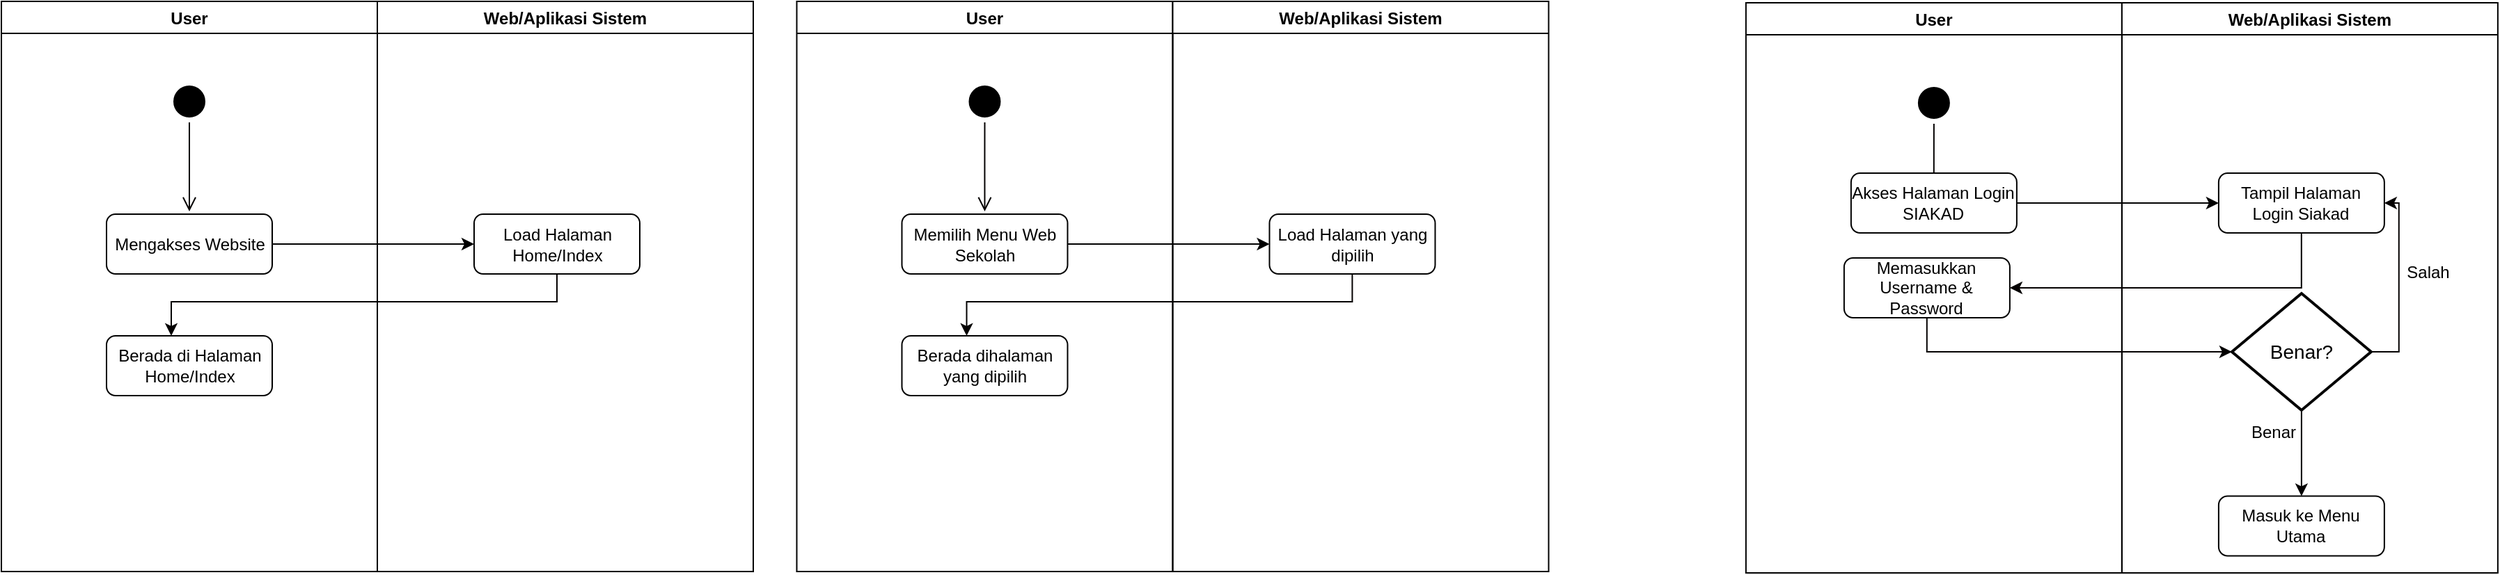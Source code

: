 <mxfile version="11.1.4" type="github"><diagram id="Y_ZaYRKCudJ9TTpaCUvv" name="Page-1"><mxGraphModel dx="925" dy="935" grid="0" gridSize="10" guides="1" tooltips="1" connect="1" arrows="1" fold="1" page="0" pageScale="1" pageWidth="850" pageHeight="1100" math="0" shadow="0"><root><mxCell id="0"/><mxCell id="1" parent="0"/><mxCell id="XQGy6PKdpagmvfgXkCL8-1" value="User" style="swimlane;" vertex="1" parent="1"><mxGeometry x="100" y="-70" width="270" height="410" as="geometry"/></mxCell><mxCell id="XQGy6PKdpagmvfgXkCL8-3" value="" style="ellipse;html=1;shape=startState;fillColor=#000000;strokeColor=#000000;" vertex="1" parent="XQGy6PKdpagmvfgXkCL8-1"><mxGeometry x="120" y="57" width="30" height="30" as="geometry"/></mxCell><mxCell id="XQGy6PKdpagmvfgXkCL8-4" value="" style="edgeStyle=orthogonalEdgeStyle;html=1;verticalAlign=bottom;endArrow=open;endSize=8;strokeColor=#030000;" edge="1" source="XQGy6PKdpagmvfgXkCL8-3" parent="XQGy6PKdpagmvfgXkCL8-1"><mxGeometry relative="1" as="geometry"><mxPoint x="135" y="151" as="targetPoint"/><mxPoint x="135" y="85" as="sourcePoint"/><Array as="points"/></mxGeometry></mxCell><mxCell id="XQGy6PKdpagmvfgXkCL8-5" value="Mengakses Website" style="shape=ext;rounded=1;html=1;whiteSpace=wrap;" vertex="1" parent="XQGy6PKdpagmvfgXkCL8-1"><mxGeometry x="75.5" y="153" width="119" height="43" as="geometry"/></mxCell><mxCell id="XQGy6PKdpagmvfgXkCL8-9" value="Berada di Halaman Home/Index" style="shape=ext;rounded=1;html=1;whiteSpace=wrap;" vertex="1" parent="XQGy6PKdpagmvfgXkCL8-1"><mxGeometry x="75.5" y="240.5" width="119" height="43" as="geometry"/></mxCell><mxCell id="XQGy6PKdpagmvfgXkCL8-2" value="Web/Aplikasi Sistem" style="swimlane;" vertex="1" parent="1"><mxGeometry x="370" y="-70" width="270" height="410" as="geometry"/></mxCell><mxCell id="XQGy6PKdpagmvfgXkCL8-7" value="Load Halaman Home/Index" style="shape=ext;rounded=1;html=1;whiteSpace=wrap;" vertex="1" parent="XQGy6PKdpagmvfgXkCL8-2"><mxGeometry x="69.5" y="153" width="119" height="43" as="geometry"/></mxCell><mxCell id="XQGy6PKdpagmvfgXkCL8-6" style="edgeStyle=orthogonalEdgeStyle;rounded=0;orthogonalLoop=1;jettySize=auto;html=1;" edge="1" parent="1" source="XQGy6PKdpagmvfgXkCL8-5" target="XQGy6PKdpagmvfgXkCL8-7"><mxGeometry relative="1" as="geometry"><mxPoint x="411.748" y="104.5" as="targetPoint"/></mxGeometry></mxCell><mxCell id="XQGy6PKdpagmvfgXkCL8-8" style="edgeStyle=orthogonalEdgeStyle;rounded=0;orthogonalLoop=1;jettySize=auto;html=1;strokeColor=#030000;" edge="1" parent="1" source="XQGy6PKdpagmvfgXkCL8-7" target="XQGy6PKdpagmvfgXkCL8-9"><mxGeometry relative="1" as="geometry"><mxPoint x="222" y="187" as="targetPoint"/><Array as="points"><mxPoint x="499" y="146"/><mxPoint x="222" y="146"/></Array></mxGeometry></mxCell><mxCell id="XQGy6PKdpagmvfgXkCL8-10" value="User" style="swimlane;" vertex="1" parent="1"><mxGeometry x="671.241" y="-70" width="270" height="410" as="geometry"/></mxCell><mxCell id="XQGy6PKdpagmvfgXkCL8-11" value="" style="ellipse;html=1;shape=startState;fillColor=#000000;strokeColor=#000000;" vertex="1" parent="XQGy6PKdpagmvfgXkCL8-10"><mxGeometry x="120" y="57" width="30" height="30" as="geometry"/></mxCell><mxCell id="XQGy6PKdpagmvfgXkCL8-12" value="" style="edgeStyle=orthogonalEdgeStyle;html=1;verticalAlign=bottom;endArrow=open;endSize=8;strokeColor=#030000;" edge="1" parent="XQGy6PKdpagmvfgXkCL8-10" source="XQGy6PKdpagmvfgXkCL8-11"><mxGeometry relative="1" as="geometry"><mxPoint x="135" y="151" as="targetPoint"/><mxPoint x="135" y="85" as="sourcePoint"/><Array as="points"/></mxGeometry></mxCell><mxCell id="XQGy6PKdpagmvfgXkCL8-13" value="Memilih Menu Web Sekolah" style="shape=ext;rounded=1;html=1;whiteSpace=wrap;" vertex="1" parent="XQGy6PKdpagmvfgXkCL8-10"><mxGeometry x="75.5" y="153" width="119" height="43" as="geometry"/></mxCell><mxCell id="XQGy6PKdpagmvfgXkCL8-14" value="Berada dihalaman yang dipilih" style="shape=ext;rounded=1;html=1;whiteSpace=wrap;" vertex="1" parent="XQGy6PKdpagmvfgXkCL8-10"><mxGeometry x="75.5" y="240.5" width="119" height="43" as="geometry"/></mxCell><mxCell id="XQGy6PKdpagmvfgXkCL8-15" value="Web/Aplikasi Sistem" style="swimlane;" vertex="1" parent="1"><mxGeometry x="941.241" y="-70" width="270" height="410" as="geometry"/></mxCell><mxCell id="XQGy6PKdpagmvfgXkCL8-16" value="Load Halaman yang dipilih" style="shape=ext;rounded=1;html=1;whiteSpace=wrap;" vertex="1" parent="XQGy6PKdpagmvfgXkCL8-15"><mxGeometry x="69.5" y="153" width="119" height="43" as="geometry"/></mxCell><mxCell id="XQGy6PKdpagmvfgXkCL8-17" style="edgeStyle=orthogonalEdgeStyle;rounded=0;orthogonalLoop=1;jettySize=auto;html=1;" edge="1" parent="1" source="XQGy6PKdpagmvfgXkCL8-13" target="XQGy6PKdpagmvfgXkCL8-16"><mxGeometry relative="1" as="geometry"><mxPoint x="982.988" y="104.5" as="targetPoint"/></mxGeometry></mxCell><mxCell id="XQGy6PKdpagmvfgXkCL8-18" style="edgeStyle=orthogonalEdgeStyle;rounded=0;orthogonalLoop=1;jettySize=auto;html=1;strokeColor=#030000;" edge="1" parent="1" source="XQGy6PKdpagmvfgXkCL8-16" target="XQGy6PKdpagmvfgXkCL8-14"><mxGeometry relative="1" as="geometry"><mxPoint x="793.241" y="187" as="targetPoint"/><Array as="points"><mxPoint x="1070.241" y="146"/><mxPoint x="793.241" y="146"/></Array></mxGeometry></mxCell><mxCell id="XQGy6PKdpagmvfgXkCL8-19" value="User" style="swimlane;" vertex="1" parent="1"><mxGeometry x="1352.944" y="-69" width="270" height="410" as="geometry"/></mxCell><mxCell id="XQGy6PKdpagmvfgXkCL8-20" value="" style="ellipse;html=1;shape=startState;fillColor=#000000;strokeColor=#000000;" vertex="1" parent="XQGy6PKdpagmvfgXkCL8-19"><mxGeometry x="120" y="57" width="30" height="30" as="geometry"/></mxCell><mxCell id="XQGy6PKdpagmvfgXkCL8-21" value="" style="edgeStyle=orthogonalEdgeStyle;html=1;verticalAlign=bottom;endArrow=open;endSize=8;strokeColor=#030000;" edge="1" parent="XQGy6PKdpagmvfgXkCL8-19" source="XQGy6PKdpagmvfgXkCL8-20"><mxGeometry relative="1" as="geometry"><mxPoint x="135" y="151" as="targetPoint"/><mxPoint x="135" y="85" as="sourcePoint"/><Array as="points"/></mxGeometry></mxCell><mxCell id="XQGy6PKdpagmvfgXkCL8-22" value="Akses Halaman Login SIAKAD" style="shape=ext;rounded=1;html=1;whiteSpace=wrap;" vertex="1" parent="XQGy6PKdpagmvfgXkCL8-19"><mxGeometry x="75.5" y="122.5" width="119" height="43" as="geometry"/></mxCell><mxCell id="XQGy6PKdpagmvfgXkCL8-23" value="Memasukkan Username &amp;amp; Password" style="shape=ext;rounded=1;html=1;whiteSpace=wrap;" vertex="1" parent="XQGy6PKdpagmvfgXkCL8-19"><mxGeometry x="70.5" y="183.5" width="119" height="43" as="geometry"/></mxCell><mxCell id="XQGy6PKdpagmvfgXkCL8-24" value="Web/Aplikasi Sistem" style="swimlane;" vertex="1" parent="1"><mxGeometry x="1622.944" y="-69" width="270" height="410" as="geometry"/></mxCell><mxCell id="XQGy6PKdpagmvfgXkCL8-25" value="Tampil Halaman Login Siakad" style="shape=ext;rounded=1;html=1;whiteSpace=wrap;" vertex="1" parent="XQGy6PKdpagmvfgXkCL8-24"><mxGeometry x="69.5" y="122.5" width="119" height="43" as="geometry"/></mxCell><mxCell id="XQGy6PKdpagmvfgXkCL8-39" value="Masuk ke Menu Utama" style="shape=ext;rounded=1;html=1;whiteSpace=wrap;" vertex="1" parent="XQGy6PKdpagmvfgXkCL8-24"><mxGeometry x="69.5" y="354.741" width="119" height="43" as="geometry"/></mxCell><mxCell id="XQGy6PKdpagmvfgXkCL8-42" style="edgeStyle=orthogonalEdgeStyle;rounded=0;orthogonalLoop=1;jettySize=auto;html=1;entryX=1;entryY=0.5;entryDx=0;entryDy=0;strokeColor=#030000;exitX=1;exitY=0.5;exitDx=0;exitDy=0;" edge="1" parent="XQGy6PKdpagmvfgXkCL8-24" source="XQGy6PKdpagmvfgXkCL8-40" target="XQGy6PKdpagmvfgXkCL8-25"><mxGeometry relative="1" as="geometry"/></mxCell><mxCell id="XQGy6PKdpagmvfgXkCL8-43" style="edgeStyle=orthogonalEdgeStyle;rounded=0;orthogonalLoop=1;jettySize=auto;html=1;entryX=0.5;entryY=0;entryDx=0;entryDy=0;strokeColor=#030000;" edge="1" parent="XQGy6PKdpagmvfgXkCL8-24" source="XQGy6PKdpagmvfgXkCL8-40" target="XQGy6PKdpagmvfgXkCL8-39"><mxGeometry relative="1" as="geometry"/></mxCell><mxCell id="XQGy6PKdpagmvfgXkCL8-40" value="Benar?" style="shape=rhombus;strokeWidth=2;fontSize=17;perimeter=rhombusPerimeter;whiteSpace=wrap;html=1;align=center;fontSize=14;" vertex="1" parent="XQGy6PKdpagmvfgXkCL8-24"><mxGeometry x="79" y="209" width="100" height="84" as="geometry"/></mxCell><mxCell id="XQGy6PKdpagmvfgXkCL8-45" value="Benar" style="text;html=1;strokeColor=none;fillColor=none;align=center;verticalAlign=middle;whiteSpace=wrap;rounded=0;direction=west;" vertex="1" parent="XQGy6PKdpagmvfgXkCL8-24"><mxGeometry x="89.056" y="298.5" width="40" height="20" as="geometry"/></mxCell><mxCell id="XQGy6PKdpagmvfgXkCL8-44" value="Salah" style="text;html=1;strokeColor=none;fillColor=none;align=center;verticalAlign=middle;whiteSpace=wrap;rounded=0;" vertex="1" parent="XQGy6PKdpagmvfgXkCL8-24"><mxGeometry x="200.296" y="183.5" width="40" height="20" as="geometry"/></mxCell><mxCell id="XQGy6PKdpagmvfgXkCL8-26" style="edgeStyle=orthogonalEdgeStyle;rounded=0;orthogonalLoop=1;jettySize=auto;html=1;" edge="1" parent="1" source="XQGy6PKdpagmvfgXkCL8-22" target="XQGy6PKdpagmvfgXkCL8-25"><mxGeometry relative="1" as="geometry"><mxPoint x="1664.692" y="105.5" as="targetPoint"/></mxGeometry></mxCell><mxCell id="XQGy6PKdpagmvfgXkCL8-28" style="edgeStyle=orthogonalEdgeStyle;rounded=0;orthogonalLoop=1;jettySize=auto;html=1;entryX=1;entryY=0.5;entryDx=0;entryDy=0;strokeColor=#030000;" edge="1" parent="1" source="XQGy6PKdpagmvfgXkCL8-25" target="XQGy6PKdpagmvfgXkCL8-23"><mxGeometry relative="1" as="geometry"><Array as="points"><mxPoint x="1752" y="136"/></Array></mxGeometry></mxCell><mxCell id="XQGy6PKdpagmvfgXkCL8-41" style="edgeStyle=orthogonalEdgeStyle;rounded=0;orthogonalLoop=1;jettySize=auto;html=1;entryX=0;entryY=0.5;entryDx=0;entryDy=0;strokeColor=#030000;" edge="1" parent="1" source="XQGy6PKdpagmvfgXkCL8-23" target="XQGy6PKdpagmvfgXkCL8-40"><mxGeometry relative="1" as="geometry"><Array as="points"><mxPoint x="1483" y="182"/></Array></mxGeometry></mxCell></root></mxGraphModel></diagram></mxfile>